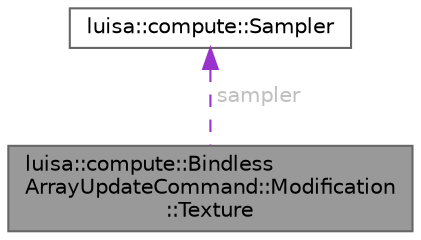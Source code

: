 digraph "luisa::compute::BindlessArrayUpdateCommand::Modification::Texture"
{
 // LATEX_PDF_SIZE
  bgcolor="transparent";
  edge [fontname=Helvetica,fontsize=10,labelfontname=Helvetica,labelfontsize=10];
  node [fontname=Helvetica,fontsize=10,shape=box,height=0.2,width=0.4];
  Node1 [id="Node000001",label="luisa::compute::Bindless\lArrayUpdateCommand::Modification\l::Texture",height=0.2,width=0.4,color="gray40", fillcolor="grey60", style="filled", fontcolor="black",tooltip=" "];
  Node2 -> Node1 [id="edge1_Node000001_Node000002",dir="back",color="darkorchid3",style="dashed",tooltip=" ",label=" sampler",fontcolor="grey" ];
  Node2 [id="Node000002",label="luisa::compute::Sampler",height=0.2,width=0.4,color="gray40", fillcolor="white", style="filled",URL="$classluisa_1_1compute_1_1_sampler.html",tooltip=" "];
}
